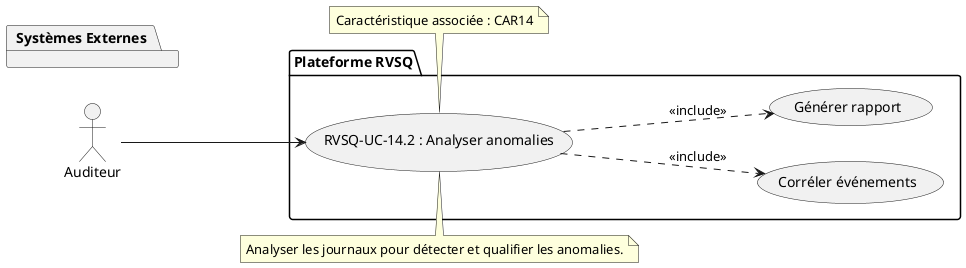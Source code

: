@startuml RVSQ-UC-14_2_Analyser_Anomalies
left to right direction
actor "Auditeur" as a1

package "Plateforme RVSQ" {
  usecase "RVSQ-UC-14.2 : Analyser anomalies" as UC142
  usecase "Corréler événements" as UC142_1
  usecase "Générer rapport" as UC142_2
}

package "Systèmes Externes" {
  
}

a1 --> UC142

UC142 ..> UC142_1 : <<include>>
UC142 ..> UC142_2 : <<include>>

note top of UC142
Analyser les journaux pour détecter et qualifier les anomalies.
end note

note bottom of UC142
Caractéristique associée : CAR14
end note
@enduml